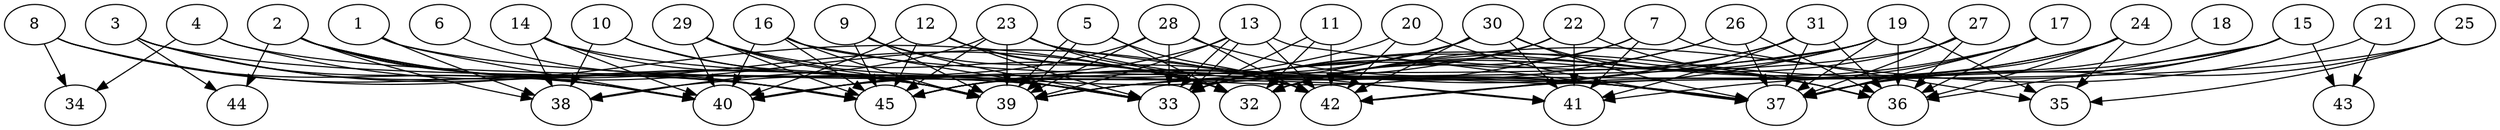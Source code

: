 // DAG automatically generated by daggen at Thu Oct  3 14:07:24 2019
// ./daggen --dot -n 45 --ccr 0.3 --fat 0.9 --regular 0.9 --density 0.5 --mindata 5242880 --maxdata 52428800 
digraph G {
  1 [size="104219307", alpha="0.18", expect_size="31265792"] 
  1 -> 38 [size ="31265792"]
  1 -> 40 [size ="31265792"]
  1 -> 41 [size ="31265792"]
  2 [size="113466027", alpha="0.08", expect_size="34039808"] 
  2 -> 32 [size ="34039808"]
  2 -> 38 [size ="34039808"]
  2 -> 40 [size ="34039808"]
  2 -> 42 [size ="34039808"]
  2 -> 44 [size ="34039808"]
  2 -> 45 [size ="34039808"]
  3 [size="133618347", alpha="0.12", expect_size="40085504"] 
  3 -> 33 [size ="40085504"]
  3 -> 39 [size ="40085504"]
  3 -> 40 [size ="40085504"]
  3 -> 44 [size ="40085504"]
  3 -> 45 [size ="40085504"]
  4 [size="65611093", alpha="0.02", expect_size="19683328"] 
  4 -> 33 [size ="19683328"]
  4 -> 34 [size ="19683328"]
  4 -> 39 [size ="19683328"]
  5 [size="81865387", alpha="0.06", expect_size="24559616"] 
  5 -> 32 [size ="24559616"]
  5 -> 39 [size ="24559616"]
  5 -> 39 [size ="24559616"]
  5 -> 42 [size ="24559616"]
  6 [size="166970027", alpha="0.15", expect_size="50091008"] 
  6 -> 45 [size ="50091008"]
  7 [size="136437760", alpha="0.19", expect_size="40931328"] 
  7 -> 32 [size ="40931328"]
  7 -> 35 [size ="40931328"]
  7 -> 40 [size ="40931328"]
  7 -> 41 [size ="40931328"]
  8 [size="41058987", alpha="0.18", expect_size="12317696"] 
  8 -> 32 [size ="12317696"]
  8 -> 34 [size ="12317696"]
  8 -> 40 [size ="12317696"]
  8 -> 45 [size ="12317696"]
  9 [size="37533013", alpha="0.09", expect_size="11259904"] 
  9 -> 32 [size ="11259904"]
  9 -> 33 [size ="11259904"]
  9 -> 39 [size ="11259904"]
  9 -> 45 [size ="11259904"]
  10 [size="85923840", alpha="0.05", expect_size="25777152"] 
  10 -> 33 [size ="25777152"]
  10 -> 38 [size ="25777152"]
  10 -> 39 [size ="25777152"]
  11 [size="164625067", alpha="0.17", expect_size="49387520"] 
  11 -> 32 [size ="49387520"]
  11 -> 33 [size ="49387520"]
  11 -> 42 [size ="49387520"]
  12 [size="147988480", alpha="0.19", expect_size="44396544"] 
  12 -> 32 [size ="44396544"]
  12 -> 33 [size ="44396544"]
  12 -> 40 [size ="44396544"]
  12 -> 42 [size ="44396544"]
  12 -> 45 [size ="44396544"]
  13 [size="55777280", alpha="0.03", expect_size="16733184"] 
  13 -> 33 [size ="16733184"]
  13 -> 33 [size ="16733184"]
  13 -> 37 [size ="16733184"]
  13 -> 39 [size ="16733184"]
  13 -> 40 [size ="16733184"]
  13 -> 42 [size ="16733184"]
  14 [size="149265067", alpha="0.14", expect_size="44779520"] 
  14 -> 37 [size ="44779520"]
  14 -> 38 [size ="44779520"]
  14 -> 39 [size ="44779520"]
  14 -> 40 [size ="44779520"]
  15 [size="167799467", alpha="0.08", expect_size="50339840"] 
  15 -> 36 [size ="50339840"]
  15 -> 37 [size ="50339840"]
  15 -> 39 [size ="50339840"]
  15 -> 41 [size ="50339840"]
  15 -> 43 [size ="50339840"]
  16 [size="55285760", alpha="0.16", expect_size="16585728"] 
  16 -> 33 [size ="16585728"]
  16 -> 37 [size ="16585728"]
  16 -> 39 [size ="16585728"]
  16 -> 40 [size ="16585728"]
  16 -> 45 [size ="16585728"]
  17 [size="17486507", alpha="0.19", expect_size="5245952"] 
  17 -> 33 [size ="5245952"]
  17 -> 36 [size ="5245952"]
  17 -> 37 [size ="5245952"]
  17 -> 42 [size ="5245952"]
  18 [size="169117013", alpha="0.03", expect_size="50735104"] 
  18 -> 37 [size ="50735104"]
  19 [size="151343787", alpha="0.17", expect_size="45403136"] 
  19 -> 32 [size ="45403136"]
  19 -> 35 [size ="45403136"]
  19 -> 36 [size ="45403136"]
  19 -> 37 [size ="45403136"]
  19 -> 39 [size ="45403136"]
  19 -> 42 [size ="45403136"]
  19 -> 45 [size ="45403136"]
  20 [size="64228693", alpha="0.11", expect_size="19268608"] 
  20 -> 37 [size ="19268608"]
  20 -> 40 [size ="19268608"]
  20 -> 42 [size ="19268608"]
  21 [size="102065493", alpha="0.16", expect_size="30619648"] 
  21 -> 32 [size ="30619648"]
  21 -> 43 [size ="30619648"]
  22 [size="77499733", alpha="0.13", expect_size="23249920"] 
  22 -> 32 [size ="23249920"]
  22 -> 36 [size ="23249920"]
  22 -> 41 [size ="23249920"]
  22 -> 45 [size ="23249920"]
  23 [size="69386240", alpha="0.05", expect_size="20815872"] 
  23 -> 32 [size ="20815872"]
  23 -> 37 [size ="20815872"]
  23 -> 38 [size ="20815872"]
  23 -> 39 [size ="20815872"]
  23 -> 41 [size ="20815872"]
  23 -> 45 [size ="20815872"]
  24 [size="90429440", alpha="0.03", expect_size="27128832"] 
  24 -> 32 [size ="27128832"]
  24 -> 33 [size ="27128832"]
  24 -> 35 [size ="27128832"]
  24 -> 36 [size ="27128832"]
  24 -> 37 [size ="27128832"]
  25 [size="42936320", alpha="0.09", expect_size="12880896"] 
  25 -> 35 [size ="12880896"]
  25 -> 37 [size ="12880896"]
  25 -> 42 [size ="12880896"]
  26 [size="109052587", alpha="0.14", expect_size="32715776"] 
  26 -> 33 [size ="32715776"]
  26 -> 36 [size ="32715776"]
  26 -> 37 [size ="32715776"]
  26 -> 45 [size ="32715776"]
  27 [size="76540587", alpha="0.14", expect_size="22962176"] 
  27 -> 32 [size ="22962176"]
  27 -> 36 [size ="22962176"]
  27 -> 37 [size ="22962176"]
  27 -> 39 [size ="22962176"]
  28 [size="65194667", alpha="0.18", expect_size="19558400"] 
  28 -> 33 [size ="19558400"]
  28 -> 37 [size ="19558400"]
  28 -> 39 [size ="19558400"]
  28 -> 40 [size ="19558400"]
  28 -> 42 [size ="19558400"]
  29 [size="86640640", alpha="0.03", expect_size="25992192"] 
  29 -> 32 [size ="25992192"]
  29 -> 33 [size ="25992192"]
  29 -> 39 [size ="25992192"]
  29 -> 40 [size ="25992192"]
  29 -> 45 [size ="25992192"]
  30 [size="64860160", alpha="0.18", expect_size="19458048"] 
  30 -> 33 [size ="19458048"]
  30 -> 36 [size ="19458048"]
  30 -> 37 [size ="19458048"]
  30 -> 38 [size ="19458048"]
  30 -> 41 [size ="19458048"]
  30 -> 42 [size ="19458048"]
  30 -> 45 [size ="19458048"]
  31 [size="151777280", alpha="0.11", expect_size="45533184"] 
  31 -> 33 [size ="45533184"]
  31 -> 36 [size ="45533184"]
  31 -> 37 [size ="45533184"]
  31 -> 41 [size ="45533184"]
  31 -> 45 [size ="45533184"]
  32 [size="119558827", alpha="0.01", expect_size="35867648"] 
  33 [size="64204800", alpha="0.16", expect_size="19261440"] 
  34 [size="101850453", alpha="0.07", expect_size="30555136"] 
  35 [size="123354453", alpha="0.18", expect_size="37006336"] 
  36 [size="35819520", alpha="0.13", expect_size="10745856"] 
  37 [size="146022400", alpha="0.08", expect_size="43806720"] 
  38 [size="101065387", alpha="0.03", expect_size="30319616"] 
  39 [size="81827840", alpha="0.15", expect_size="24548352"] 
  40 [size="108363093", alpha="0.12", expect_size="32508928"] 
  41 [size="91835733", alpha="0.01", expect_size="27550720"] 
  42 [size="22108160", alpha="0.17", expect_size="6632448"] 
  43 [size="29692587", alpha="0.19", expect_size="8907776"] 
  44 [size="152896853", alpha="0.11", expect_size="45869056"] 
  45 [size="51643733", alpha="0.07", expect_size="15493120"] 
}
